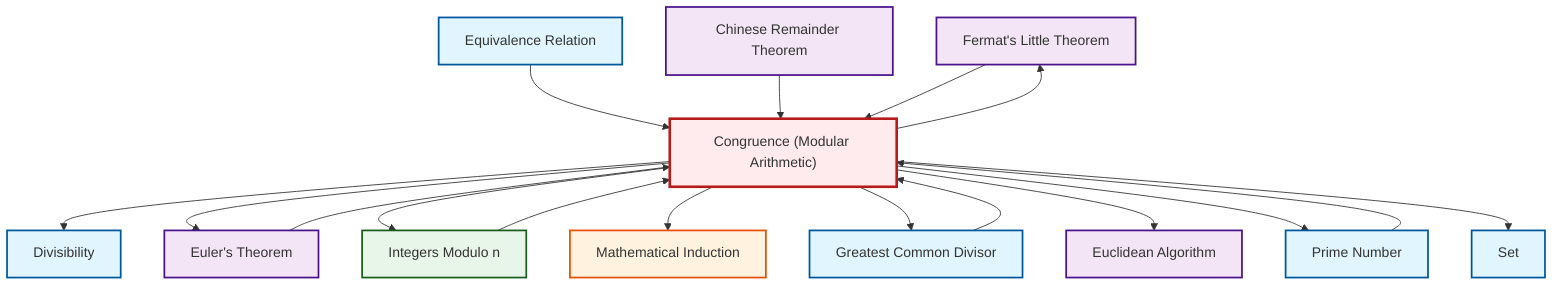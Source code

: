 graph TD
    classDef definition fill:#e1f5fe,stroke:#01579b,stroke-width:2px
    classDef theorem fill:#f3e5f5,stroke:#4a148c,stroke-width:2px
    classDef axiom fill:#fff3e0,stroke:#e65100,stroke-width:2px
    classDef example fill:#e8f5e9,stroke:#1b5e20,stroke-width:2px
    classDef current fill:#ffebee,stroke:#b71c1c,stroke-width:3px
    thm-fermat-little["Fermat's Little Theorem"]:::theorem
    def-divisibility["Divisibility"]:::definition
    def-set["Set"]:::definition
    def-equivalence-relation["Equivalence Relation"]:::definition
    thm-euclidean-algorithm["Euclidean Algorithm"]:::theorem
    thm-chinese-remainder["Chinese Remainder Theorem"]:::theorem
    def-prime["Prime Number"]:::definition
    ex-quotient-integers-mod-n["Integers Modulo n"]:::example
    thm-euler["Euler's Theorem"]:::theorem
    ax-induction["Mathematical Induction"]:::axiom
    def-congruence["Congruence (Modular Arithmetic)"]:::definition
    def-gcd["Greatest Common Divisor"]:::definition
    ex-quotient-integers-mod-n --> def-congruence
    def-congruence --> def-divisibility
    def-congruence --> thm-euler
    def-congruence --> thm-fermat-little
    def-equivalence-relation --> def-congruence
    thm-chinese-remainder --> def-congruence
    thm-euler --> def-congruence
    thm-fermat-little --> def-congruence
    def-gcd --> def-congruence
    def-congruence --> ex-quotient-integers-mod-n
    def-congruence --> ax-induction
    def-congruence --> def-gcd
    def-congruence --> thm-euclidean-algorithm
    def-prime --> def-congruence
    def-congruence --> def-prime
    def-congruence --> def-set
    class def-congruence current
